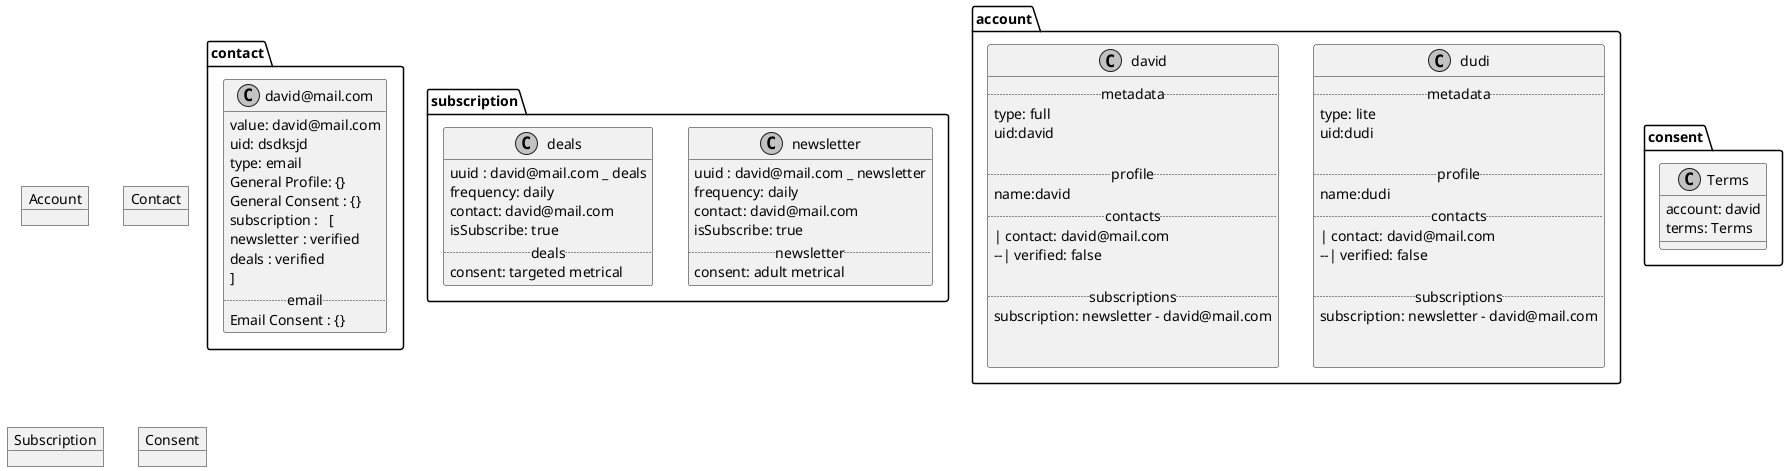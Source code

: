 @startuml
'https://plantuml.com/object-diagram
skinparam monochrome true
set namespaceSeparator ::

object Account
object Contact
object Subscription
object Consent
'object DigitalIdentity 
!$user  = David Smith
!$email= "david@mail.com"
!$name = "david"
!$name1 = "dudi"

!$contactId = email_$email
!$contact  = email_$email

 !$sub= "newsletter"
 !$sub2= "deals"
  !$sub3= "movies"


!procedure email( $value) 
  contact('email', $value)
    class contact::$value { 
      .. email ..
      Email Consent : {} 
    }
!endprocedure

!procedure  phone( $value) 
  contact('phone', $value)
!endprocedure

!procedure whatsapp( $value) 
  contact('whatsapp', $value)
!endprocedure

!procedure telegram( $value) 
  contact('telegram', $value)
!endprocedure


!procedure  contact($type, $value) 
  class contact::$value {
    value: $value 
    uid: dsdksjd
    type: $type    
    General Profile: {} 
    General Consent : {}
    subscription :   [
             $sub : verified
             $sub2 : verified
           ] 
  }
!endprocedure

!procedure  account($type, $contact, $name) 
  class account::$name {
  .. metadata ..
       type: $type 
      uid:$name
      
  .. profile ..
    name:$name  
  .. contacts ..
     | contact: $contact  
     --| verified: false 
    
  .. subscriptions ..
    subscription: $sub - $contact
                    
 
  }
!endprocedure

!procedure  newsletter( $contact, $frequency= 'daily') 
  !local $id = $contact _ $sub
  sub($sub, $contact, $frequency)
  class subscription::$id {
      .. newsletter ..
      consent: adult metrical
  }
 !endprocedure
 
 !procedure  deals( $contact, $frequency= 'daily') 
   !local $sub = 'deals'
   !local $id = $contact _ $sub
   sub($sub, $contact, $frequency)
   class subscription::$id {
       .. deals ..
       consent: targeted metrical
   }
  !endprocedure
  

!procedure  sub( $sub, $contact, $frequency= 'daily') 
  !local $id = $contact _ $sub
  class subscription::$id {
    uuid : $contact _ $sub
    frequency: $frequency 
    contact: $contact 
    isSubscribe: true
  }
 !endprocedure

!procedure  consent( $terms= 'TOI', $contact,   $account) 
  class consent::$terms {
    account: $account
    terms: $terms
  }
!endprocedure



email( $email)
newsletter( $email) 
deals( $email)  
account('lite', $email, $name1 )
account('full', $email, $name )
consent( 'Terms',$email, $name )
 
'subscription::$sub-->contact::$email
'account::$name -->contact::$email
'account::$name1 -->contact::$email
'!procedure status()
' note right of Alice 
'        $email --> $name  
' end note
' !endprocedure 
 
'Subscription->Contact:$email
'Account -->Contact:$email
'Consent-->Account:$name1
'!$email = 'sdsd'
'status()
 

'!procedure $msg($source, $destination)
'  $source --> $destination
'!endprocedure
'
'!procedure $init_class($name)
'  class $name {
'    $addCommonMethod()
'  }
'!endprocedure
'
'
'!function  id($contact)
'!$result = "<b>"+ $contact.$type+"</b>"
'!log Calling bold function with $text. The result is $result
'!return $result
'!endfunction
'
'!procedure $id($contact) 
' $contact.$type
'!endprocedure
'
'!function id2($id) 
'!return  2
'!endfunction
'
'!procedure $addCommonMethod()
'  toString()
'  hashCode()
'!endprocedure
'
'!procedure defaulttest($x, $y="DefaultY", $z="DefaultZ")
'note right of Alice
'  x = $x
'  y = $y
'  z = $z
'end note
'!endprocedure
'
'$init_class("foo1")
'$init_class("foo2")
'$msg("foo1", "foo2")
'
'map Contact{
'email: $email
'type : 'email'
'}



 
'Contact --> Subscription::USA
' Alice -> Bob : 1. **$name** should be empty
'
'!$name = "Charlie"
'Alice -> Bob : 2. **$name** should be Charlie
'
'!$name = "David"
'Alice -> Bob : 3. **$name** should be David
'
'!$name = "Ethan"
'Alice -> Bob : 4. **$name** should be David

'
'
'defaulttest(1, 2, 3)
'defaulttest(1)
 @enduml
